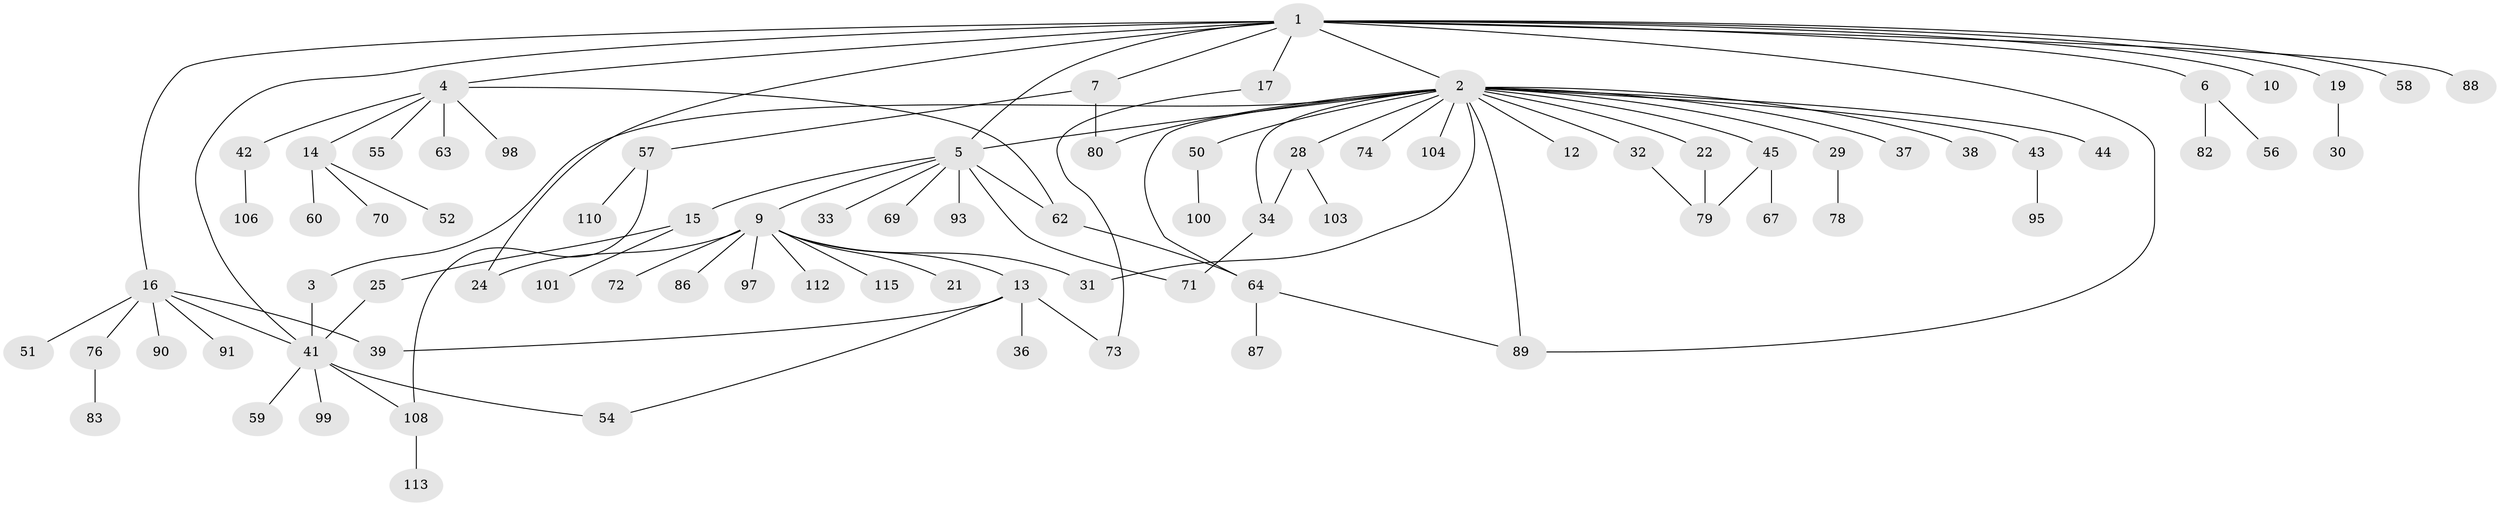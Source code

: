 // Generated by graph-tools (version 1.1) at 2025/23/03/03/25 07:23:51]
// undirected, 83 vertices, 101 edges
graph export_dot {
graph [start="1"]
  node [color=gray90,style=filled];
  1 [super="+23"];
  2 [super="+8"];
  3;
  4 [super="+85"];
  5 [super="+94"];
  6 [super="+27"];
  7 [super="+11"];
  9 [super="+40"];
  10;
  12;
  13 [super="+65"];
  14 [super="+47"];
  15 [super="+53"];
  16 [super="+20"];
  17 [super="+18"];
  19;
  21 [super="+105"];
  22;
  24 [super="+26"];
  25;
  28 [super="+66"];
  29 [super="+35"];
  30;
  31;
  32;
  33;
  34 [super="+61"];
  36;
  37;
  38 [super="+81"];
  39 [super="+92"];
  41 [super="+49"];
  42;
  43 [super="+48"];
  44;
  45 [super="+46"];
  50;
  51;
  52;
  54 [super="+68"];
  55 [super="+111"];
  56 [super="+109"];
  57 [super="+96"];
  58;
  59;
  60;
  62;
  63;
  64 [super="+75"];
  67;
  69;
  70;
  71 [super="+77"];
  72;
  73;
  74;
  76;
  78;
  79;
  80 [super="+107"];
  82 [super="+84"];
  83;
  86;
  87;
  88;
  89;
  90;
  91;
  93;
  95;
  97 [super="+102"];
  98;
  99;
  100 [super="+114"];
  101;
  103;
  104;
  106;
  108;
  110;
  112;
  113;
  115;
  1 -- 2;
  1 -- 4;
  1 -- 5;
  1 -- 6;
  1 -- 7;
  1 -- 10;
  1 -- 16;
  1 -- 17;
  1 -- 19;
  1 -- 24;
  1 -- 58;
  1 -- 88;
  1 -- 89;
  1 -- 41;
  2 -- 3;
  2 -- 22;
  2 -- 28 [weight=2];
  2 -- 29;
  2 -- 31;
  2 -- 32;
  2 -- 37;
  2 -- 43;
  2 -- 44;
  2 -- 64;
  2 -- 80;
  2 -- 89;
  2 -- 5;
  2 -- 38;
  2 -- 104;
  2 -- 74;
  2 -- 12;
  2 -- 45;
  2 -- 50;
  2 -- 34;
  3 -- 41;
  4 -- 14;
  4 -- 42;
  4 -- 55;
  4 -- 62;
  4 -- 63;
  4 -- 98;
  5 -- 9;
  5 -- 15;
  5 -- 33;
  5 -- 62;
  5 -- 69;
  5 -- 71;
  5 -- 93;
  6 -- 56;
  6 -- 82;
  7 -- 80;
  7 -- 57;
  9 -- 13;
  9 -- 21;
  9 -- 31;
  9 -- 72;
  9 -- 86;
  9 -- 97;
  9 -- 112;
  9 -- 115;
  9 -- 24;
  13 -- 36;
  13 -- 39;
  13 -- 54;
  13 -- 73;
  14 -- 52;
  14 -- 60;
  14 -- 70;
  15 -- 25;
  15 -- 101;
  16 -- 39;
  16 -- 91;
  16 -- 51;
  16 -- 90;
  16 -- 76;
  16 -- 41;
  17 -- 73;
  19 -- 30;
  22 -- 79;
  25 -- 41;
  28 -- 34;
  28 -- 103;
  29 -- 78;
  32 -- 79;
  34 -- 71;
  41 -- 99;
  41 -- 54;
  41 -- 59;
  41 -- 108;
  42 -- 106;
  43 -- 95;
  45 -- 67;
  45 -- 79;
  50 -- 100;
  57 -- 108;
  57 -- 110;
  62 -- 64;
  64 -- 89;
  64 -- 87;
  76 -- 83;
  108 -- 113;
}
